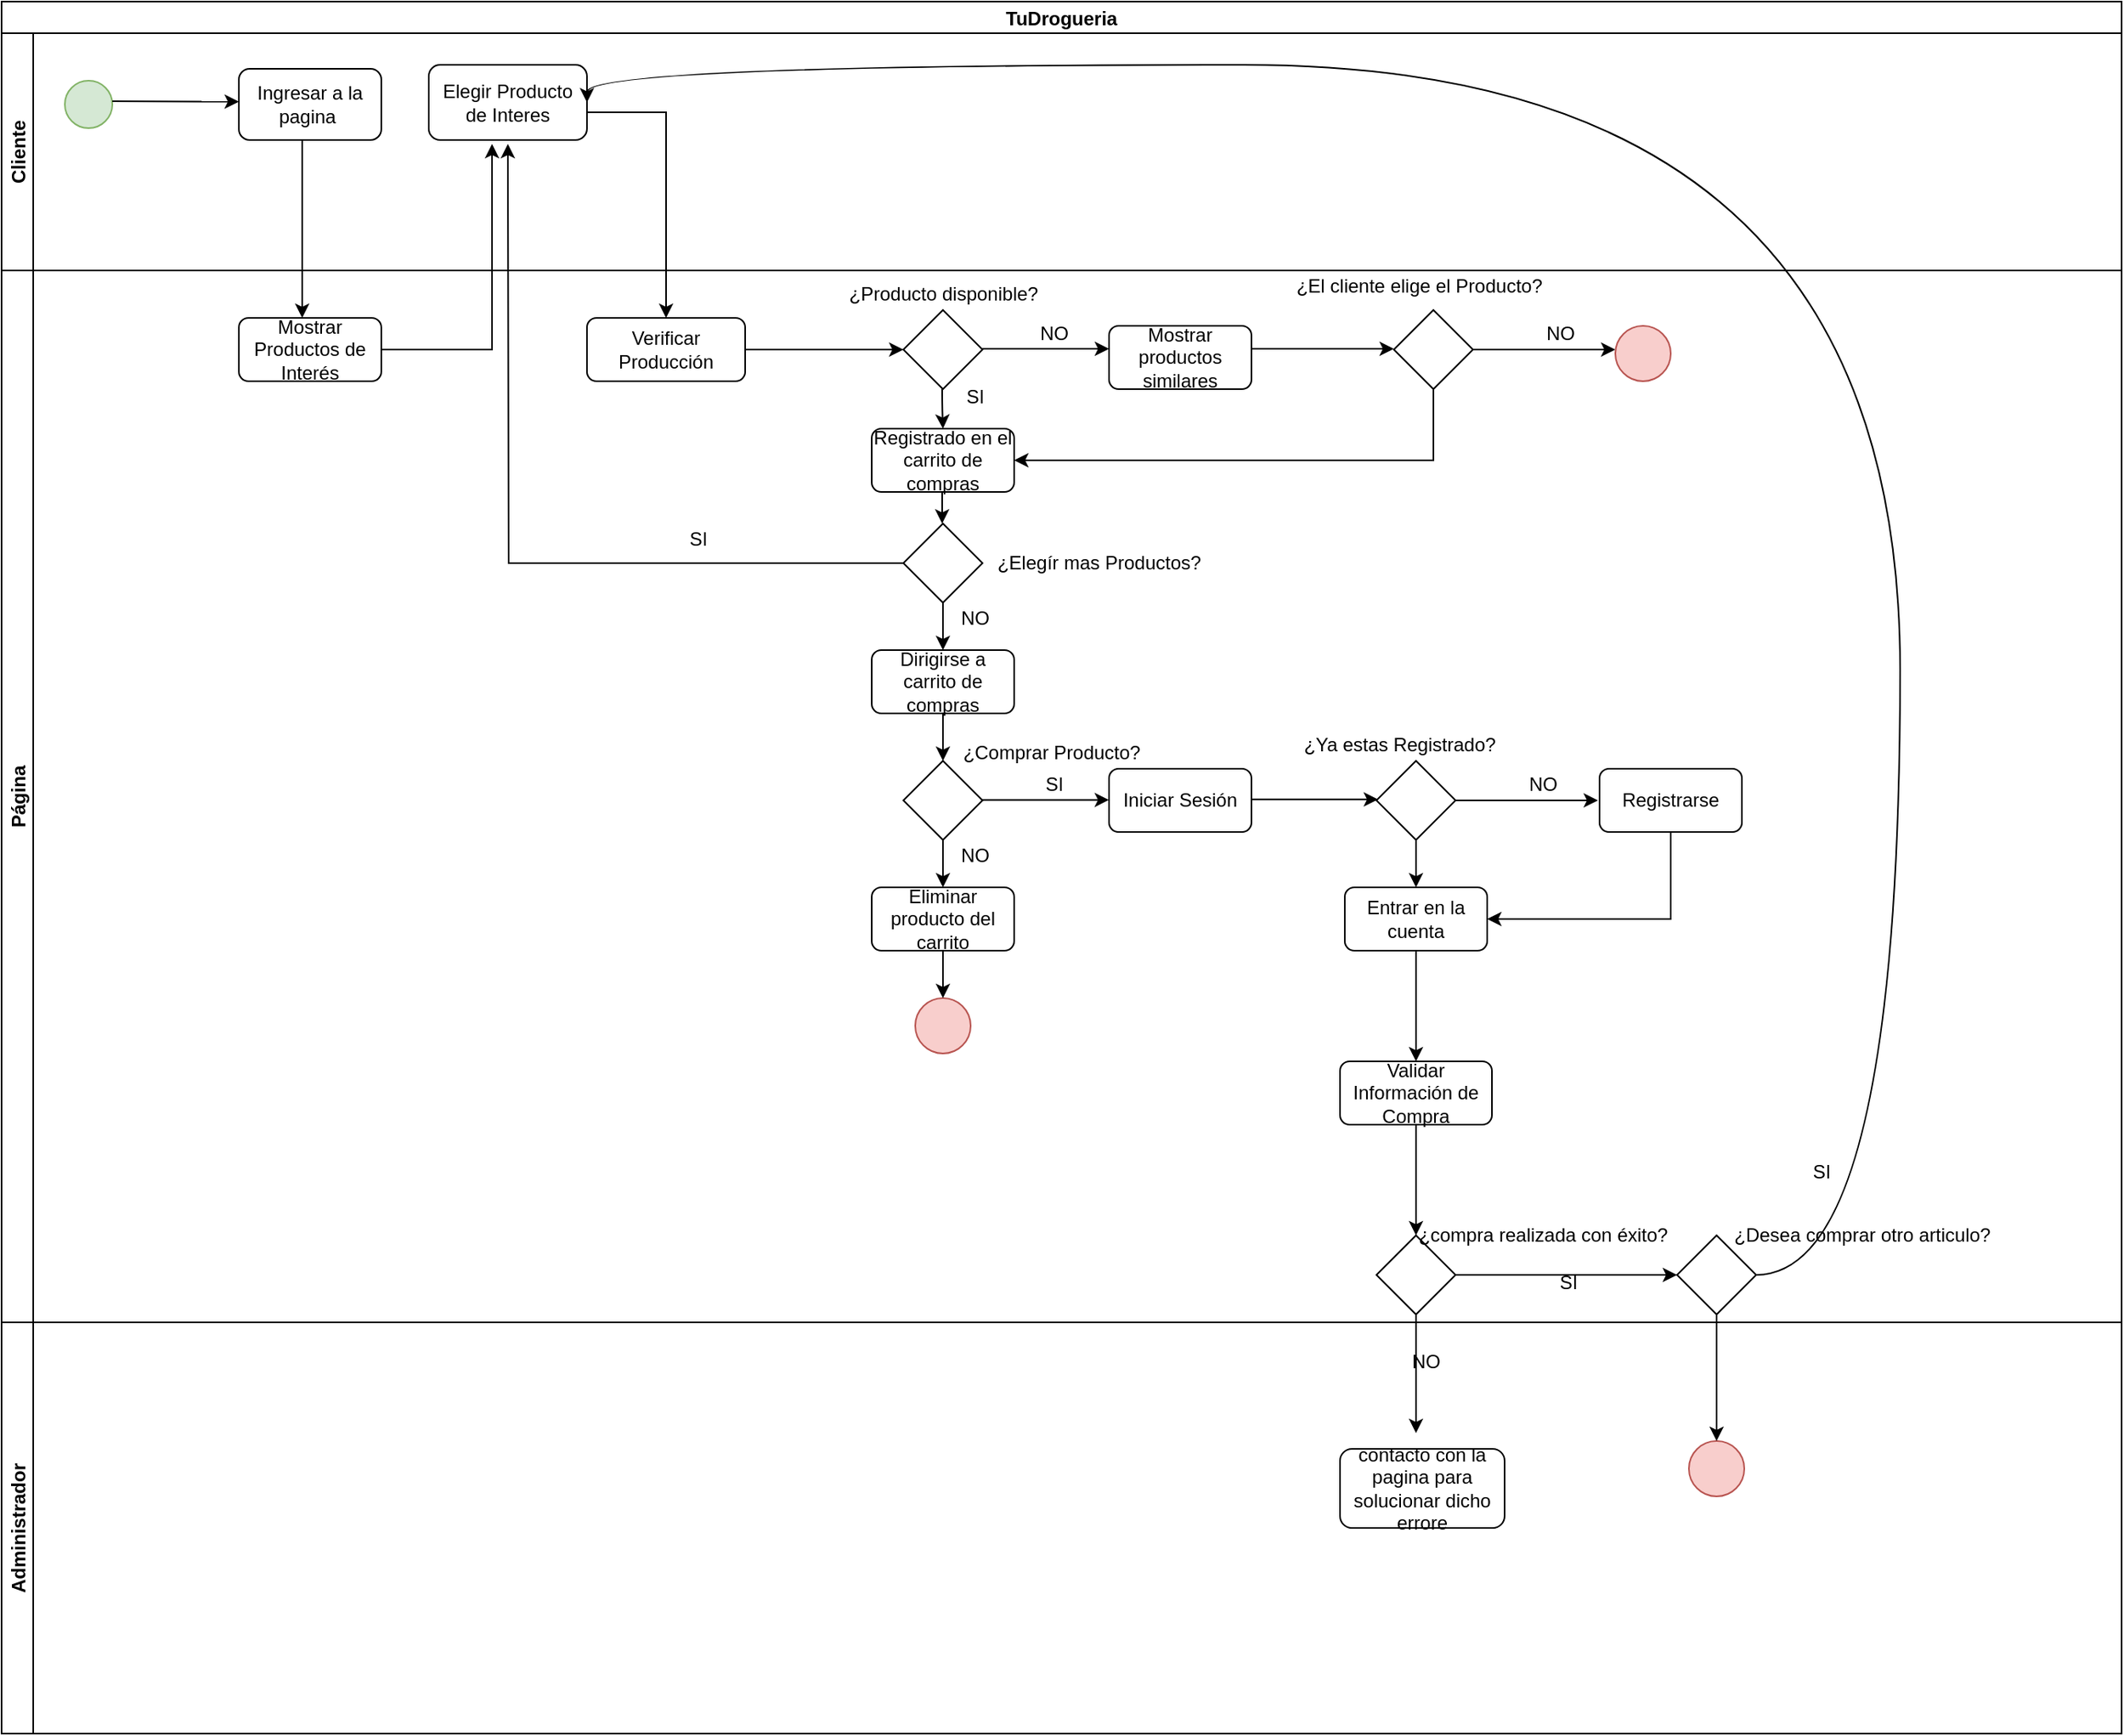 <mxfile version="15.4.1" type="github">
  <diagram id="iLErq7WvWt9j3S8JXRM4" name="Page-1">
    <mxGraphModel dx="4170" dy="522" grid="1" gridSize="10" guides="1" tooltips="1" connect="1" arrows="1" fold="1" page="1" pageScale="1" pageWidth="827" pageHeight="1169" math="0" shadow="0">
      <root>
        <mxCell id="0" />
        <mxCell id="1" parent="0" />
        <object label="TuDrogueria " id="Q-ztdBQz_QTRS-wrmiZl-7">
          <mxCell style="swimlane;childLayout=stackLayout;resizeParent=1;resizeParentMax=0;horizontal=1;startSize=20;horizontalStack=0;" parent="1" vertex="1">
            <mxGeometry x="-3290" y="100" width="1340" height="1095" as="geometry">
              <mxRectangle x="-2470" y="160" width="60" height="20" as="alternateBounds" />
            </mxGeometry>
          </mxCell>
        </object>
        <mxCell id="Q-ztdBQz_QTRS-wrmiZl-8" value="&#xa;Cliente&#xa;" style="swimlane;startSize=20;horizontal=0;" parent="Q-ztdBQz_QTRS-wrmiZl-7" vertex="1">
          <mxGeometry y="20" width="1340" height="150" as="geometry">
            <mxRectangle y="20" width="790" height="20" as="alternateBounds" />
          </mxGeometry>
        </mxCell>
        <mxCell id="Q-ztdBQz_QTRS-wrmiZl-12" value="" style="ellipse;whiteSpace=wrap;html=1;aspect=fixed;fillColor=#d5e8d4;strokeColor=#82b366;" parent="Q-ztdBQz_QTRS-wrmiZl-8" vertex="1">
          <mxGeometry x="40" y="30" width="30" height="30" as="geometry" />
        </mxCell>
        <mxCell id="Q-ztdBQz_QTRS-wrmiZl-14" value="Ingresar a la pagina&amp;nbsp;" style="rounded=1;whiteSpace=wrap;html=1;" parent="Q-ztdBQz_QTRS-wrmiZl-8" vertex="1">
          <mxGeometry x="150" y="22.5" width="90" height="45" as="geometry" />
        </mxCell>
        <mxCell id="Q-ztdBQz_QTRS-wrmiZl-18" value="" style="curved=1;endArrow=classic;html=1;rounded=0;edgeStyle=orthogonalEdgeStyle;" parent="Q-ztdBQz_QTRS-wrmiZl-8" edge="1">
          <mxGeometry width="50" height="50" relative="1" as="geometry">
            <mxPoint x="190" y="67.5" as="sourcePoint" />
            <mxPoint x="190" y="180" as="targetPoint" />
            <Array as="points">
              <mxPoint x="190" y="77.5" />
              <mxPoint x="190" y="77.5" />
            </Array>
          </mxGeometry>
        </mxCell>
        <mxCell id="Q-ztdBQz_QTRS-wrmiZl-21" value="Elegir Producto de Interes" style="rounded=1;whiteSpace=wrap;html=1;" parent="Q-ztdBQz_QTRS-wrmiZl-8" vertex="1">
          <mxGeometry x="270" y="20" width="100" height="47.5" as="geometry" />
        </mxCell>
        <mxCell id="Q-ztdBQz_QTRS-wrmiZl-22" value="" style="edgeStyle=segmentEdgeStyle;endArrow=classic;html=1;rounded=0;" parent="Q-ztdBQz_QTRS-wrmiZl-8" edge="1">
          <mxGeometry width="50" height="50" relative="1" as="geometry">
            <mxPoint x="370" y="50" as="sourcePoint" />
            <mxPoint x="420" y="180" as="targetPoint" />
          </mxGeometry>
        </mxCell>
        <mxCell id="Q-ztdBQz_QTRS-wrmiZl-43" value="" style="curved=1;endArrow=classic;html=1;rounded=0;edgeStyle=orthogonalEdgeStyle;entryX=0;entryY=0.5;entryDx=0;entryDy=0;" parent="Q-ztdBQz_QTRS-wrmiZl-8" edge="1">
          <mxGeometry width="50" height="50" relative="1" as="geometry">
            <mxPoint x="70" y="43" as="sourcePoint" />
            <mxPoint x="150" y="43.25" as="targetPoint" />
            <Array as="points">
              <mxPoint x="150" y="43.25" />
            </Array>
          </mxGeometry>
        </mxCell>
        <mxCell id="Q-ztdBQz_QTRS-wrmiZl-9" value="Página" style="swimlane;startSize=20;horizontal=0;" parent="Q-ztdBQz_QTRS-wrmiZl-7" vertex="1">
          <mxGeometry y="170" width="1340" height="665" as="geometry" />
        </mxCell>
        <mxCell id="Q-ztdBQz_QTRS-wrmiZl-19" value="Mostrar Productos de Interés" style="rounded=1;whiteSpace=wrap;html=1;" parent="Q-ztdBQz_QTRS-wrmiZl-9" vertex="1">
          <mxGeometry x="150" y="30" width="90" height="40" as="geometry" />
        </mxCell>
        <mxCell id="Q-ztdBQz_QTRS-wrmiZl-20" value="" style="endArrow=classic;html=1;rounded=0;edgeStyle=orthogonalEdgeStyle;" parent="Q-ztdBQz_QTRS-wrmiZl-9" edge="1">
          <mxGeometry width="50" height="50" relative="1" as="geometry">
            <mxPoint x="240" y="50" as="sourcePoint" />
            <mxPoint x="310" y="-80" as="targetPoint" />
            <Array as="points">
              <mxPoint x="310" y="50" />
              <mxPoint x="310" y="-70" />
            </Array>
          </mxGeometry>
        </mxCell>
        <mxCell id="Q-ztdBQz_QTRS-wrmiZl-24" value="Verificar Producción" style="rounded=1;whiteSpace=wrap;html=1;" parent="Q-ztdBQz_QTRS-wrmiZl-9" vertex="1">
          <mxGeometry x="370" y="30" width="100" height="40" as="geometry" />
        </mxCell>
        <mxCell id="Q-ztdBQz_QTRS-wrmiZl-28" value="" style="rhombus;whiteSpace=wrap;html=1;" parent="Q-ztdBQz_QTRS-wrmiZl-9" vertex="1">
          <mxGeometry x="570" y="25" width="50" height="50" as="geometry" />
        </mxCell>
        <mxCell id="Q-ztdBQz_QTRS-wrmiZl-25" value="" style="curved=1;endArrow=classic;html=1;rounded=0;edgeStyle=orthogonalEdgeStyle;exitX=1;exitY=0.5;exitDx=0;exitDy=0;entryX=0;entryY=0.5;entryDx=0;entryDy=0;" parent="Q-ztdBQz_QTRS-wrmiZl-9" source="Q-ztdBQz_QTRS-wrmiZl-24" target="Q-ztdBQz_QTRS-wrmiZl-28" edge="1">
          <mxGeometry width="50" height="50" relative="1" as="geometry">
            <mxPoint x="610" y="110" as="sourcePoint" />
            <mxPoint x="570" y="60" as="targetPoint" />
            <Array as="points">
              <mxPoint x="570" y="50" />
            </Array>
          </mxGeometry>
        </mxCell>
        <mxCell id="Q-ztdBQz_QTRS-wrmiZl-30" value="" style="curved=1;endArrow=classic;html=1;rounded=0;edgeStyle=orthogonalEdgeStyle;exitX=1;exitY=0.5;exitDx=0;exitDy=0;" parent="Q-ztdBQz_QTRS-wrmiZl-9" edge="1">
          <mxGeometry width="50" height="50" relative="1" as="geometry">
            <mxPoint x="620" y="49.5" as="sourcePoint" />
            <mxPoint x="700" y="49.5" as="targetPoint" />
            <Array as="points">
              <mxPoint x="700" y="49.5" />
              <mxPoint x="700" y="49.5" />
            </Array>
          </mxGeometry>
        </mxCell>
        <mxCell id="Q-ztdBQz_QTRS-wrmiZl-31" value="" style="curved=1;endArrow=classic;html=1;rounded=0;edgeStyle=orthogonalEdgeStyle;" parent="Q-ztdBQz_QTRS-wrmiZl-9" edge="1">
          <mxGeometry width="50" height="50" relative="1" as="geometry">
            <mxPoint x="594.5" y="75" as="sourcePoint" />
            <mxPoint x="595" y="100" as="targetPoint" />
            <Array as="points">
              <mxPoint x="594.5" y="85" />
              <mxPoint x="594.5" y="85" />
            </Array>
          </mxGeometry>
        </mxCell>
        <mxCell id="Q-ztdBQz_QTRS-wrmiZl-32" value="SI" style="text;html=1;align=center;verticalAlign=middle;resizable=0;points=[];autosize=1;strokeColor=none;fillColor=none;" parent="Q-ztdBQz_QTRS-wrmiZl-9" vertex="1">
          <mxGeometry x="600" y="70" width="30" height="20" as="geometry" />
        </mxCell>
        <mxCell id="Q-ztdBQz_QTRS-wrmiZl-33" value="NO" style="text;html=1;align=center;verticalAlign=middle;resizable=0;points=[];autosize=1;strokeColor=none;fillColor=none;" parent="Q-ztdBQz_QTRS-wrmiZl-9" vertex="1">
          <mxGeometry x="650" y="30" width="30" height="20" as="geometry" />
        </mxCell>
        <mxCell id="Q-ztdBQz_QTRS-wrmiZl-35" value="&lt;span&gt;Dirigirse a carrito de compras&lt;/span&gt;" style="rounded=1;whiteSpace=wrap;html=1;" parent="Q-ztdBQz_QTRS-wrmiZl-9" vertex="1">
          <mxGeometry x="550" y="240" width="90" height="40" as="geometry" />
        </mxCell>
        <mxCell id="Q-ztdBQz_QTRS-wrmiZl-36" value="" style="curved=1;endArrow=classic;html=1;rounded=0;edgeStyle=orthogonalEdgeStyle;exitX=1;exitY=0.363;exitDx=0;exitDy=0;exitPerimeter=0;" parent="Q-ztdBQz_QTRS-wrmiZl-9" source="Q-ztdBQz_QTRS-wrmiZl-34" edge="1">
          <mxGeometry width="50" height="50" relative="1" as="geometry">
            <mxPoint x="800" y="49.5" as="sourcePoint" />
            <mxPoint x="880" y="49.5" as="targetPoint" />
            <Array as="points" />
          </mxGeometry>
        </mxCell>
        <mxCell id="Q-ztdBQz_QTRS-wrmiZl-34" value="Mostrar productos similares" style="rounded=1;whiteSpace=wrap;html=1;" parent="Q-ztdBQz_QTRS-wrmiZl-9" vertex="1">
          <mxGeometry x="700" y="35" width="90" height="40" as="geometry" />
        </mxCell>
        <mxCell id="Q-ztdBQz_QTRS-wrmiZl-38" value="" style="rhombus;whiteSpace=wrap;html=1;" parent="Q-ztdBQz_QTRS-wrmiZl-9" vertex="1">
          <mxGeometry x="880" y="25" width="50" height="50" as="geometry" />
        </mxCell>
        <mxCell id="Q-ztdBQz_QTRS-wrmiZl-40" value="" style="curved=1;endArrow=classic;html=1;rounded=0;edgeStyle=orthogonalEdgeStyle;exitX=1;exitY=0.363;exitDx=0;exitDy=0;exitPerimeter=0;" parent="Q-ztdBQz_QTRS-wrmiZl-9" edge="1">
          <mxGeometry width="50" height="50" relative="1" as="geometry">
            <mxPoint x="930" y="50.02" as="sourcePoint" />
            <mxPoint x="1020" y="50" as="targetPoint" />
            <Array as="points" />
          </mxGeometry>
        </mxCell>
        <mxCell id="Q-ztdBQz_QTRS-wrmiZl-42" value="" style="ellipse;whiteSpace=wrap;html=1;aspect=fixed;fillColor=#f8cecc;strokeColor=#b85450;" parent="Q-ztdBQz_QTRS-wrmiZl-9" vertex="1">
          <mxGeometry x="1020" y="35" width="35" height="35" as="geometry" />
        </mxCell>
        <mxCell id="Q-ztdBQz_QTRS-wrmiZl-60" value="&lt;span&gt;Registrado en el carrito de compras&lt;/span&gt;" style="rounded=1;whiteSpace=wrap;html=1;" parent="Q-ztdBQz_QTRS-wrmiZl-9" vertex="1">
          <mxGeometry x="550" y="100" width="90" height="40" as="geometry" />
        </mxCell>
        <mxCell id="Q-ztdBQz_QTRS-wrmiZl-61" value="" style="endArrow=classic;html=1;rounded=0;edgeStyle=orthogonalEdgeStyle;exitX=0.5;exitY=1;exitDx=0;exitDy=0;entryX=1;entryY=0.5;entryDx=0;entryDy=0;" parent="Q-ztdBQz_QTRS-wrmiZl-9" source="Q-ztdBQz_QTRS-wrmiZl-38" target="Q-ztdBQz_QTRS-wrmiZl-60" edge="1">
          <mxGeometry width="50" height="50" relative="1" as="geometry">
            <mxPoint x="610" y="260" as="sourcePoint" />
            <mxPoint x="660" y="210" as="targetPoint" />
          </mxGeometry>
        </mxCell>
        <mxCell id="Q-ztdBQz_QTRS-wrmiZl-63" value="" style="curved=1;endArrow=classic;html=1;rounded=0;edgeStyle=orthogonalEdgeStyle;" parent="Q-ztdBQz_QTRS-wrmiZl-9" edge="1">
          <mxGeometry width="50" height="50" relative="1" as="geometry">
            <mxPoint x="594.5" y="140" as="sourcePoint" />
            <mxPoint x="595" y="160" as="targetPoint" />
            <Array as="points">
              <mxPoint x="595" y="160" />
              <mxPoint x="595" y="160" />
            </Array>
          </mxGeometry>
        </mxCell>
        <mxCell id="Q-ztdBQz_QTRS-wrmiZl-29" value="¿Producto disponible? " style="text;html=1;align=center;verticalAlign=middle;resizable=0;points=[];autosize=1;strokeColor=none;fillColor=none;" parent="Q-ztdBQz_QTRS-wrmiZl-9" vertex="1">
          <mxGeometry x="530" y="5" width="130" height="20" as="geometry" />
        </mxCell>
        <mxCell id="Q-ztdBQz_QTRS-wrmiZl-39" value="&amp;nbsp;¿El cliente elige el Producto?" style="text;html=1;align=center;verticalAlign=middle;resizable=0;points=[];autosize=1;strokeColor=none;fillColor=none;" parent="Q-ztdBQz_QTRS-wrmiZl-9" vertex="1">
          <mxGeometry x="809" width="170" height="20" as="geometry" />
        </mxCell>
        <mxCell id="Q-ztdBQz_QTRS-wrmiZl-41" value="NO" style="text;html=1;align=center;verticalAlign=middle;resizable=0;points=[];autosize=1;strokeColor=none;fillColor=none;" parent="Q-ztdBQz_QTRS-wrmiZl-9" vertex="1">
          <mxGeometry x="970" y="30" width="30" height="20" as="geometry" />
        </mxCell>
        <mxCell id="RgVQddcgOOPo6vJ5mXaN-2" value="" style="rhombus;whiteSpace=wrap;html=1;" parent="Q-ztdBQz_QTRS-wrmiZl-9" vertex="1">
          <mxGeometry x="570" y="160" width="50" height="50" as="geometry" />
        </mxCell>
        <mxCell id="RgVQddcgOOPo6vJ5mXaN-1" value="" style="curved=1;endArrow=classic;html=1;rounded=0;edgeStyle=orthogonalEdgeStyle;exitX=0.5;exitY=1;exitDx=0;exitDy=0;" parent="Q-ztdBQz_QTRS-wrmiZl-9" source="Q-ztdBQz_QTRS-wrmiZl-35" edge="1">
          <mxGeometry width="50" height="50" relative="1" as="geometry">
            <mxPoint x="630" y="310" as="sourcePoint" />
            <mxPoint x="595" y="310" as="targetPoint" />
            <Array as="points">
              <mxPoint x="595" y="310" />
            </Array>
          </mxGeometry>
        </mxCell>
        <mxCell id="RgVQddcgOOPo6vJ5mXaN-3" value="¿Elegír mas Productos?&amp;nbsp;" style="text;html=1;align=center;verticalAlign=middle;resizable=0;points=[];autosize=1;strokeColor=none;fillColor=none;" parent="Q-ztdBQz_QTRS-wrmiZl-9" vertex="1">
          <mxGeometry x="620" y="175" width="150" height="20" as="geometry" />
        </mxCell>
        <mxCell id="RgVQddcgOOPo6vJ5mXaN-4" value="" style="curved=1;endArrow=classic;html=1;rounded=0;edgeStyle=orthogonalEdgeStyle;exitX=0.5;exitY=1;exitDx=0;exitDy=0;entryX=0.5;entryY=0;entryDx=0;entryDy=0;" parent="Q-ztdBQz_QTRS-wrmiZl-9" source="RgVQddcgOOPo6vJ5mXaN-2" target="Q-ztdBQz_QTRS-wrmiZl-35" edge="1">
          <mxGeometry width="50" height="50" relative="1" as="geometry">
            <mxPoint x="605" y="290" as="sourcePoint" />
            <mxPoint x="720" y="240" as="targetPoint" />
            <Array as="points">
              <mxPoint x="595" y="230" />
              <mxPoint x="595" y="230" />
            </Array>
          </mxGeometry>
        </mxCell>
        <mxCell id="RgVQddcgOOPo6vJ5mXaN-5" value="" style="endArrow=classic;html=1;rounded=0;edgeStyle=orthogonalEdgeStyle;" parent="Q-ztdBQz_QTRS-wrmiZl-9" source="RgVQddcgOOPo6vJ5mXaN-2" edge="1">
          <mxGeometry width="50" height="50" relative="1" as="geometry">
            <mxPoint x="540" y="120" as="sourcePoint" />
            <mxPoint x="320" y="-80" as="targetPoint" />
          </mxGeometry>
        </mxCell>
        <mxCell id="RgVQddcgOOPo6vJ5mXaN-7" value="NO" style="text;html=1;align=center;verticalAlign=middle;resizable=0;points=[];autosize=1;strokeColor=none;fillColor=none;" parent="Q-ztdBQz_QTRS-wrmiZl-9" vertex="1">
          <mxGeometry x="600" y="210" width="30" height="20" as="geometry" />
        </mxCell>
        <mxCell id="RgVQddcgOOPo6vJ5mXaN-9" value="" style="curved=1;endArrow=classic;html=1;rounded=0;edgeStyle=orthogonalEdgeStyle;exitX=0.5;exitY=1;exitDx=0;exitDy=0;" parent="Q-ztdBQz_QTRS-wrmiZl-9" source="RgVQddcgOOPo6vJ5mXaN-10" edge="1">
          <mxGeometry width="50" height="50" relative="1" as="geometry">
            <mxPoint x="595" y="350" as="sourcePoint" />
            <mxPoint x="595" y="390" as="targetPoint" />
            <Array as="points" />
          </mxGeometry>
        </mxCell>
        <mxCell id="RgVQddcgOOPo6vJ5mXaN-10" value="" style="rhombus;whiteSpace=wrap;html=1;" parent="Q-ztdBQz_QTRS-wrmiZl-9" vertex="1">
          <mxGeometry x="570" y="310" width="50" height="50" as="geometry" />
        </mxCell>
        <mxCell id="RgVQddcgOOPo6vJ5mXaN-11" value="" style="curved=1;endArrow=classic;html=1;rounded=0;edgeStyle=orthogonalEdgeStyle;exitX=1;exitY=0.5;exitDx=0;exitDy=0;" parent="Q-ztdBQz_QTRS-wrmiZl-9" edge="1">
          <mxGeometry width="50" height="50" relative="1" as="geometry">
            <mxPoint x="619.97" y="334.71" as="sourcePoint" />
            <mxPoint x="699.97" y="334.71" as="targetPoint" />
            <Array as="points">
              <mxPoint x="699.97" y="334.71" />
              <mxPoint x="699.97" y="334.71" />
            </Array>
          </mxGeometry>
        </mxCell>
        <mxCell id="RgVQddcgOOPo6vJ5mXaN-12" value="¿Comprar Producto?&amp;nbsp;" style="text;html=1;align=center;verticalAlign=middle;resizable=0;points=[];autosize=1;strokeColor=none;fillColor=none;" parent="Q-ztdBQz_QTRS-wrmiZl-9" vertex="1">
          <mxGeometry x="600" y="295" width="130" height="20" as="geometry" />
        </mxCell>
        <mxCell id="RgVQddcgOOPo6vJ5mXaN-13" value="NO" style="text;html=1;align=center;verticalAlign=middle;resizable=0;points=[];autosize=1;strokeColor=none;fillColor=none;" parent="Q-ztdBQz_QTRS-wrmiZl-9" vertex="1">
          <mxGeometry x="600" y="360" width="30" height="20" as="geometry" />
        </mxCell>
        <mxCell id="RgVQddcgOOPo6vJ5mXaN-14" value="&lt;span&gt;Eliminar producto del carrito&lt;/span&gt;" style="rounded=1;whiteSpace=wrap;html=1;" parent="Q-ztdBQz_QTRS-wrmiZl-9" vertex="1">
          <mxGeometry x="550" y="390" width="90" height="40" as="geometry" />
        </mxCell>
        <mxCell id="RgVQddcgOOPo6vJ5mXaN-17" value="" style="ellipse;whiteSpace=wrap;html=1;aspect=fixed;fillColor=#f8cecc;strokeColor=#b85450;" parent="Q-ztdBQz_QTRS-wrmiZl-9" vertex="1">
          <mxGeometry x="577.5" y="460" width="35" height="35" as="geometry" />
        </mxCell>
        <mxCell id="RgVQddcgOOPo6vJ5mXaN-18" value="SI" style="text;html=1;align=center;verticalAlign=middle;resizable=0;points=[];autosize=1;strokeColor=none;fillColor=none;" parent="Q-ztdBQz_QTRS-wrmiZl-9" vertex="1">
          <mxGeometry x="650" y="315" width="30" height="20" as="geometry" />
        </mxCell>
        <mxCell id="RgVQddcgOOPo6vJ5mXaN-19" value="Iniciar Sesión" style="rounded=1;whiteSpace=wrap;html=1;" parent="Q-ztdBQz_QTRS-wrmiZl-9" vertex="1">
          <mxGeometry x="700" y="315" width="90" height="40" as="geometry" />
        </mxCell>
        <mxCell id="RgVQddcgOOPo6vJ5mXaN-20" value="" style="curved=1;endArrow=classic;html=1;rounded=0;edgeStyle=orthogonalEdgeStyle;exitX=1;exitY=0.5;exitDx=0;exitDy=0;" parent="Q-ztdBQz_QTRS-wrmiZl-9" edge="1">
          <mxGeometry width="50" height="50" relative="1" as="geometry">
            <mxPoint x="790.0" y="334.43" as="sourcePoint" />
            <mxPoint x="870.0" y="334.43" as="targetPoint" />
            <Array as="points">
              <mxPoint x="870" y="334.43" />
              <mxPoint x="870" y="334.43" />
            </Array>
          </mxGeometry>
        </mxCell>
        <mxCell id="RgVQddcgOOPo6vJ5mXaN-21" value="" style="rhombus;whiteSpace=wrap;html=1;" parent="Q-ztdBQz_QTRS-wrmiZl-9" vertex="1">
          <mxGeometry x="869" y="310" width="50" height="50" as="geometry" />
        </mxCell>
        <mxCell id="RgVQddcgOOPo6vJ5mXaN-22" value="¿Ya estas Registrado?&amp;nbsp;" style="text;html=1;align=center;verticalAlign=middle;resizable=0;points=[];autosize=1;strokeColor=none;fillColor=none;" parent="Q-ztdBQz_QTRS-wrmiZl-9" vertex="1">
          <mxGeometry x="815" y="290" width="140" height="20" as="geometry" />
        </mxCell>
        <mxCell id="RgVQddcgOOPo6vJ5mXaN-23" value="" style="curved=1;endArrow=classic;html=1;rounded=0;edgeStyle=orthogonalEdgeStyle;exitX=1;exitY=0.363;exitDx=0;exitDy=0;exitPerimeter=0;" parent="Q-ztdBQz_QTRS-wrmiZl-9" edge="1">
          <mxGeometry width="50" height="50" relative="1" as="geometry">
            <mxPoint x="919" y="335.02" as="sourcePoint" />
            <mxPoint x="1009" y="335" as="targetPoint" />
            <Array as="points" />
          </mxGeometry>
        </mxCell>
        <mxCell id="RgVQddcgOOPo6vJ5mXaN-25" value="NO" style="text;html=1;align=center;verticalAlign=middle;resizable=0;points=[];autosize=1;strokeColor=none;fillColor=none;" parent="Q-ztdBQz_QTRS-wrmiZl-9" vertex="1">
          <mxGeometry x="959" y="315" width="30" height="20" as="geometry" />
        </mxCell>
        <mxCell id="XuO5vmQLqCFwRtMips6P-2" value="" style="edgeStyle=orthogonalEdgeStyle;rounded=0;orthogonalLoop=1;jettySize=auto;html=1;" edge="1" parent="Q-ztdBQz_QTRS-wrmiZl-9" source="RgVQddcgOOPo6vJ5mXaN-27" target="XuO5vmQLqCFwRtMips6P-1">
          <mxGeometry relative="1" as="geometry" />
        </mxCell>
        <mxCell id="RgVQddcgOOPo6vJ5mXaN-27" value="&lt;span&gt;Entrar en la cuenta&lt;/span&gt;" style="rounded=1;whiteSpace=wrap;html=1;" parent="Q-ztdBQz_QTRS-wrmiZl-9" vertex="1">
          <mxGeometry x="849" y="390" width="90" height="40" as="geometry" />
        </mxCell>
        <mxCell id="RgVQddcgOOPo6vJ5mXaN-28" value="&lt;span&gt;Registrarse&lt;/span&gt;" style="rounded=1;whiteSpace=wrap;html=1;" parent="Q-ztdBQz_QTRS-wrmiZl-9" vertex="1">
          <mxGeometry x="1010" y="315" width="90" height="40" as="geometry" />
        </mxCell>
        <mxCell id="RgVQddcgOOPo6vJ5mXaN-29" value="" style="endArrow=classic;html=1;rounded=0;edgeStyle=orthogonalEdgeStyle;exitX=0.5;exitY=1;exitDx=0;exitDy=0;entryX=1;entryY=0.5;entryDx=0;entryDy=0;" parent="Q-ztdBQz_QTRS-wrmiZl-9" source="RgVQddcgOOPo6vJ5mXaN-28" target="RgVQddcgOOPo6vJ5mXaN-27" edge="1">
          <mxGeometry width="50" height="50" relative="1" as="geometry">
            <mxPoint x="1145" y="430" as="sourcePoint" />
            <mxPoint x="940" y="415" as="targetPoint" />
            <Array as="points">
              <mxPoint x="1055" y="410" />
            </Array>
          </mxGeometry>
        </mxCell>
        <mxCell id="XuO5vmQLqCFwRtMips6P-1" value="Validar Información de Compra" style="whiteSpace=wrap;html=1;rounded=1;" vertex="1" parent="Q-ztdBQz_QTRS-wrmiZl-9">
          <mxGeometry x="846" y="500" width="96" height="40" as="geometry" />
        </mxCell>
        <mxCell id="XuO5vmQLqCFwRtMips6P-18" value="" style="edgeStyle=orthogonalEdgeStyle;rounded=0;orthogonalLoop=1;jettySize=auto;html=1;" edge="1" parent="Q-ztdBQz_QTRS-wrmiZl-9" source="XuO5vmQLqCFwRtMips6P-5">
          <mxGeometry relative="1" as="geometry">
            <mxPoint x="1059" y="635" as="targetPoint" />
          </mxGeometry>
        </mxCell>
        <mxCell id="XuO5vmQLqCFwRtMips6P-5" value="" style="rhombus;whiteSpace=wrap;html=1;" vertex="1" parent="Q-ztdBQz_QTRS-wrmiZl-9">
          <mxGeometry x="869" y="610" width="50" height="50" as="geometry" />
        </mxCell>
        <mxCell id="XuO5vmQLqCFwRtMips6P-6" value="¿compra realizada con éxito?" style="text;html=1;align=center;verticalAlign=middle;resizable=0;points=[];autosize=1;strokeColor=none;fillColor=none;" vertex="1" parent="Q-ztdBQz_QTRS-wrmiZl-9">
          <mxGeometry x="889" y="600" width="170" height="20" as="geometry" />
        </mxCell>
        <mxCell id="XuO5vmQLqCFwRtMips6P-20" value="" style="rhombus;whiteSpace=wrap;html=1;" vertex="1" parent="Q-ztdBQz_QTRS-wrmiZl-9">
          <mxGeometry x="1059" y="610" width="50" height="50" as="geometry" />
        </mxCell>
        <mxCell id="XuO5vmQLqCFwRtMips6P-21" value="&amp;nbsp; &amp;nbsp; &amp;nbsp; &amp;nbsp; &amp;nbsp; &amp;nbsp; &amp;nbsp; &amp;nbsp; &amp;nbsp; &amp;nbsp; &amp;nbsp; &amp;nbsp; &amp;nbsp; &amp;nbsp; &amp;nbsp;¿Desea comprar otro articulo?&amp;nbsp;" style="text;html=1;align=center;verticalAlign=middle;resizable=0;points=[];autosize=1;strokeColor=none;fillColor=none;" vertex="1" parent="Q-ztdBQz_QTRS-wrmiZl-9">
          <mxGeometry x="989" y="600" width="280" height="20" as="geometry" />
        </mxCell>
        <mxCell id="Q-ztdBQz_QTRS-wrmiZl-10" value="Administrador" style="swimlane;startSize=20;horizontal=0;" parent="Q-ztdBQz_QTRS-wrmiZl-7" vertex="1">
          <mxGeometry y="835" width="1340" height="260" as="geometry" />
        </mxCell>
        <mxCell id="XuO5vmQLqCFwRtMips6P-9" value="contacto con la pagina para solucionar dicho errore" style="whiteSpace=wrap;html=1;rounded=1;" vertex="1" parent="Q-ztdBQz_QTRS-wrmiZl-10">
          <mxGeometry x="846" y="80" width="104" height="50" as="geometry" />
        </mxCell>
        <mxCell id="XuO5vmQLqCFwRtMips6P-28" value="" style="ellipse;whiteSpace=wrap;html=1;aspect=fixed;fillColor=#f8cecc;strokeColor=#b85450;" vertex="1" parent="Q-ztdBQz_QTRS-wrmiZl-10">
          <mxGeometry x="1066.5" y="75" width="35" height="35" as="geometry" />
        </mxCell>
        <mxCell id="XuO5vmQLqCFwRtMips6P-4" value="" style="edgeStyle=orthogonalEdgeStyle;rounded=0;orthogonalLoop=1;jettySize=auto;html=1;" edge="1" parent="Q-ztdBQz_QTRS-wrmiZl-7" source="XuO5vmQLqCFwRtMips6P-1">
          <mxGeometry relative="1" as="geometry">
            <mxPoint x="894" y="780" as="targetPoint" />
          </mxGeometry>
        </mxCell>
        <mxCell id="XuO5vmQLqCFwRtMips6P-8" value="" style="edgeStyle=orthogonalEdgeStyle;rounded=0;orthogonalLoop=1;jettySize=auto;html=1;" edge="1" parent="Q-ztdBQz_QTRS-wrmiZl-7" source="XuO5vmQLqCFwRtMips6P-5">
          <mxGeometry relative="1" as="geometry">
            <mxPoint x="894" y="905" as="targetPoint" />
          </mxGeometry>
        </mxCell>
        <mxCell id="XuO5vmQLqCFwRtMips6P-22" value="" style="curved=1;endArrow=classic;html=1;rounded=0;edgeStyle=orthogonalEdgeStyle;entryX=1;entryY=0.5;entryDx=0;entryDy=0;" edge="1" parent="Q-ztdBQz_QTRS-wrmiZl-7" source="XuO5vmQLqCFwRtMips6P-20" target="Q-ztdBQz_QTRS-wrmiZl-21">
          <mxGeometry width="50" height="50" relative="1" as="geometry">
            <mxPoint x="1090" y="715" as="sourcePoint" />
            <mxPoint x="800" y="90" as="targetPoint" />
            <Array as="points">
              <mxPoint x="1200" y="805" />
              <mxPoint x="1200" y="40" />
              <mxPoint x="370" y="40" />
            </Array>
          </mxGeometry>
        </mxCell>
        <mxCell id="XuO5vmQLqCFwRtMips6P-27" value="" style="edgeStyle=orthogonalEdgeStyle;rounded=0;orthogonalLoop=1;jettySize=auto;html=1;" edge="1" parent="Q-ztdBQz_QTRS-wrmiZl-7" source="XuO5vmQLqCFwRtMips6P-20">
          <mxGeometry relative="1" as="geometry">
            <mxPoint x="1084" y="910" as="targetPoint" />
          </mxGeometry>
        </mxCell>
        <mxCell id="RgVQddcgOOPo6vJ5mXaN-6" value="SI" style="text;html=1;align=center;verticalAlign=middle;resizable=0;points=[];autosize=1;strokeColor=none;fillColor=none;" parent="1" vertex="1">
          <mxGeometry x="-2865" y="430" width="30" height="20" as="geometry" />
        </mxCell>
        <mxCell id="RgVQddcgOOPo6vJ5mXaN-15" value="" style="curved=1;endArrow=classic;html=1;rounded=0;edgeStyle=orthogonalEdgeStyle;exitX=0.5;exitY=1;exitDx=0;exitDy=0;" parent="1" source="RgVQddcgOOPo6vJ5mXaN-14" edge="1">
          <mxGeometry width="50" height="50" relative="1" as="geometry">
            <mxPoint x="-2685" y="640" as="sourcePoint" />
            <mxPoint x="-2695" y="730" as="targetPoint" />
            <Array as="points">
              <mxPoint x="-2695" y="720" />
              <mxPoint x="-2695" y="720" />
            </Array>
          </mxGeometry>
        </mxCell>
        <mxCell id="RgVQddcgOOPo6vJ5mXaN-26" value="" style="curved=1;endArrow=classic;html=1;rounded=0;edgeStyle=orthogonalEdgeStyle;exitX=0.5;exitY=1;exitDx=0;exitDy=0;" parent="1" source="RgVQddcgOOPo6vJ5mXaN-21" edge="1">
          <mxGeometry width="50" height="50" relative="1" as="geometry">
            <mxPoint x="-2685" y="490" as="sourcePoint" />
            <mxPoint x="-2396" y="660" as="targetPoint" />
            <Array as="points">
              <mxPoint x="-2396" y="650" />
              <mxPoint x="-2396" y="650" />
            </Array>
          </mxGeometry>
        </mxCell>
        <mxCell id="XuO5vmQLqCFwRtMips6P-23" value="SI" style="text;html=1;align=center;verticalAlign=middle;resizable=0;points=[];autosize=1;strokeColor=none;fillColor=none;" vertex="1" parent="1">
          <mxGeometry x="-2155" y="830" width="30" height="20" as="geometry" />
        </mxCell>
        <mxCell id="XuO5vmQLqCFwRtMips6P-24" value="SI" style="text;html=1;align=center;verticalAlign=middle;resizable=0;points=[];autosize=1;strokeColor=none;fillColor=none;" vertex="1" parent="1">
          <mxGeometry x="-2315" y="900" width="30" height="20" as="geometry" />
        </mxCell>
        <mxCell id="XuO5vmQLqCFwRtMips6P-25" value="NO" style="text;html=1;align=center;verticalAlign=middle;resizable=0;points=[];autosize=1;strokeColor=none;fillColor=none;" vertex="1" parent="1">
          <mxGeometry x="-2405" y="950" width="30" height="20" as="geometry" />
        </mxCell>
      </root>
    </mxGraphModel>
  </diagram>
</mxfile>
